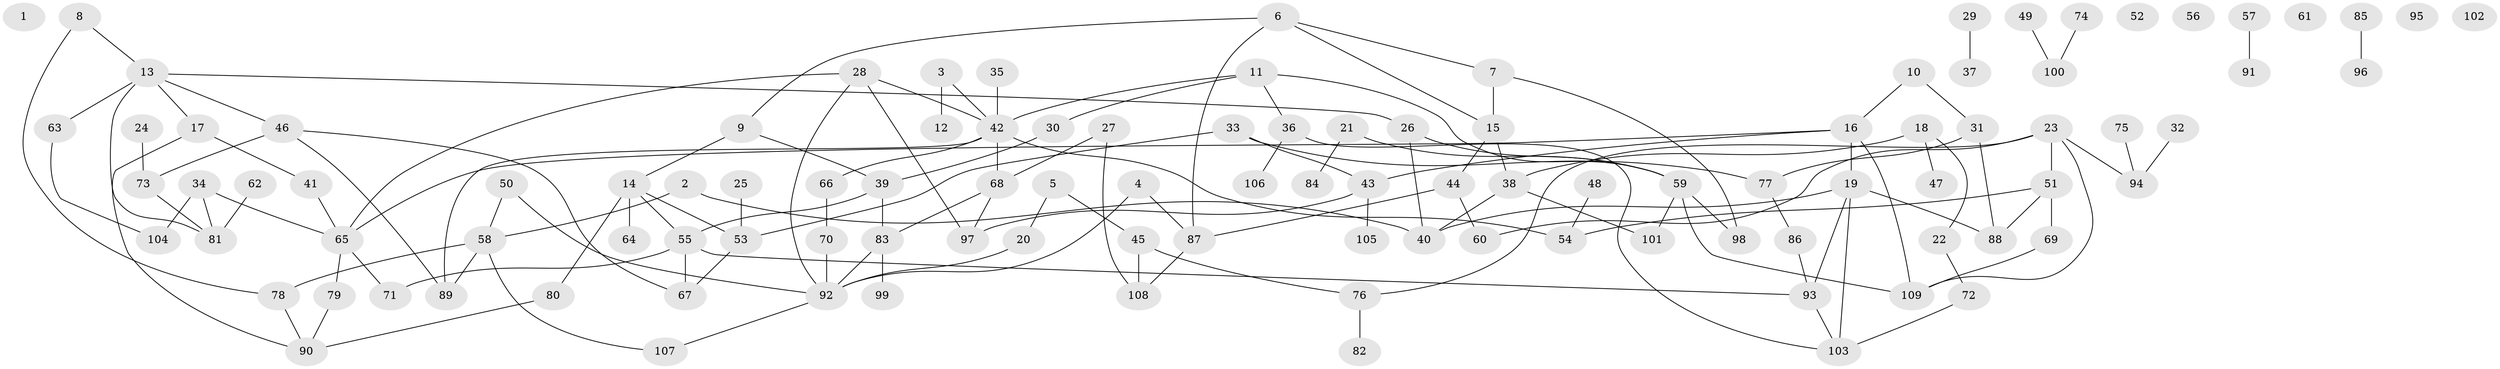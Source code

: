 // Generated by graph-tools (version 1.1) at 2025/12/03/09/25 04:12:57]
// undirected, 109 vertices, 142 edges
graph export_dot {
graph [start="1"]
  node [color=gray90,style=filled];
  1;
  2;
  3;
  4;
  5;
  6;
  7;
  8;
  9;
  10;
  11;
  12;
  13;
  14;
  15;
  16;
  17;
  18;
  19;
  20;
  21;
  22;
  23;
  24;
  25;
  26;
  27;
  28;
  29;
  30;
  31;
  32;
  33;
  34;
  35;
  36;
  37;
  38;
  39;
  40;
  41;
  42;
  43;
  44;
  45;
  46;
  47;
  48;
  49;
  50;
  51;
  52;
  53;
  54;
  55;
  56;
  57;
  58;
  59;
  60;
  61;
  62;
  63;
  64;
  65;
  66;
  67;
  68;
  69;
  70;
  71;
  72;
  73;
  74;
  75;
  76;
  77;
  78;
  79;
  80;
  81;
  82;
  83;
  84;
  85;
  86;
  87;
  88;
  89;
  90;
  91;
  92;
  93;
  94;
  95;
  96;
  97;
  98;
  99;
  100;
  101;
  102;
  103;
  104;
  105;
  106;
  107;
  108;
  109;
  2 -- 40;
  2 -- 58;
  3 -- 12;
  3 -- 42;
  4 -- 87;
  4 -- 92;
  5 -- 20;
  5 -- 45;
  6 -- 7;
  6 -- 9;
  6 -- 15;
  6 -- 87;
  7 -- 15;
  7 -- 98;
  8 -- 13;
  8 -- 78;
  9 -- 14;
  9 -- 39;
  10 -- 16;
  10 -- 31;
  11 -- 30;
  11 -- 36;
  11 -- 42;
  11 -- 59;
  13 -- 17;
  13 -- 26;
  13 -- 46;
  13 -- 63;
  13 -- 81;
  14 -- 53;
  14 -- 55;
  14 -- 64;
  14 -- 80;
  15 -- 38;
  15 -- 44;
  16 -- 19;
  16 -- 43;
  16 -- 65;
  16 -- 109;
  17 -- 41;
  17 -- 90;
  18 -- 22;
  18 -- 38;
  18 -- 47;
  19 -- 40;
  19 -- 88;
  19 -- 93;
  19 -- 103;
  20 -- 92;
  21 -- 59;
  21 -- 84;
  22 -- 72;
  23 -- 51;
  23 -- 60;
  23 -- 76;
  23 -- 94;
  23 -- 109;
  24 -- 73;
  25 -- 53;
  26 -- 40;
  26 -- 59;
  27 -- 68;
  27 -- 108;
  28 -- 42;
  28 -- 65;
  28 -- 92;
  28 -- 97;
  29 -- 37;
  30 -- 39;
  31 -- 77;
  31 -- 88;
  32 -- 94;
  33 -- 43;
  33 -- 53;
  33 -- 77;
  34 -- 65;
  34 -- 81;
  34 -- 104;
  35 -- 42;
  36 -- 103;
  36 -- 106;
  38 -- 40;
  38 -- 101;
  39 -- 55;
  39 -- 83;
  41 -- 65;
  42 -- 54;
  42 -- 66;
  42 -- 68;
  42 -- 89;
  43 -- 97;
  43 -- 105;
  44 -- 60;
  44 -- 87;
  45 -- 76;
  45 -- 108;
  46 -- 67;
  46 -- 73;
  46 -- 89;
  48 -- 54;
  49 -- 100;
  50 -- 58;
  50 -- 92;
  51 -- 54;
  51 -- 69;
  51 -- 88;
  53 -- 67;
  55 -- 67;
  55 -- 71;
  55 -- 93;
  57 -- 91;
  58 -- 78;
  58 -- 89;
  58 -- 107;
  59 -- 98;
  59 -- 101;
  59 -- 109;
  62 -- 81;
  63 -- 104;
  65 -- 71;
  65 -- 79;
  66 -- 70;
  68 -- 83;
  68 -- 97;
  69 -- 109;
  70 -- 92;
  72 -- 103;
  73 -- 81;
  74 -- 100;
  75 -- 94;
  76 -- 82;
  77 -- 86;
  78 -- 90;
  79 -- 90;
  80 -- 90;
  83 -- 92;
  83 -- 99;
  85 -- 96;
  86 -- 93;
  87 -- 108;
  92 -- 107;
  93 -- 103;
}
